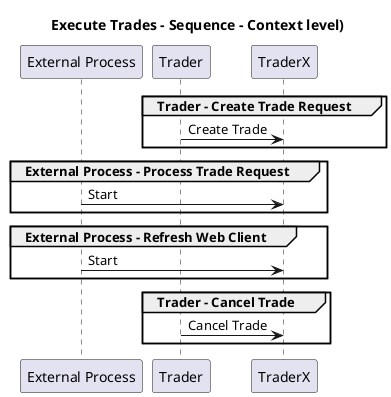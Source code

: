 @startuml

title Execute Trades - Sequence - Context level)

participant "External Process" as TraderX.Actors.ExternalProcess
participant "Trader" as TraderX.Actors.Trader
participant "TraderX" as TraderX.SoftwareSystems.TraderX

group Trader - Create Trade Request
TraderX.Actors.Trader -> TraderX.SoftwareSystems.TraderX : Create Trade
end
group External Process - Process Trade Request
TraderX.Actors.ExternalProcess -> TraderX.SoftwareSystems.TraderX : Start
end
group External Process - Refresh Web Client
TraderX.Actors.ExternalProcess -> TraderX.SoftwareSystems.TraderX : Start
end
group Trader - Cancel Trade
TraderX.Actors.Trader -> TraderX.SoftwareSystems.TraderX : Cancel Trade
end


@enduml
